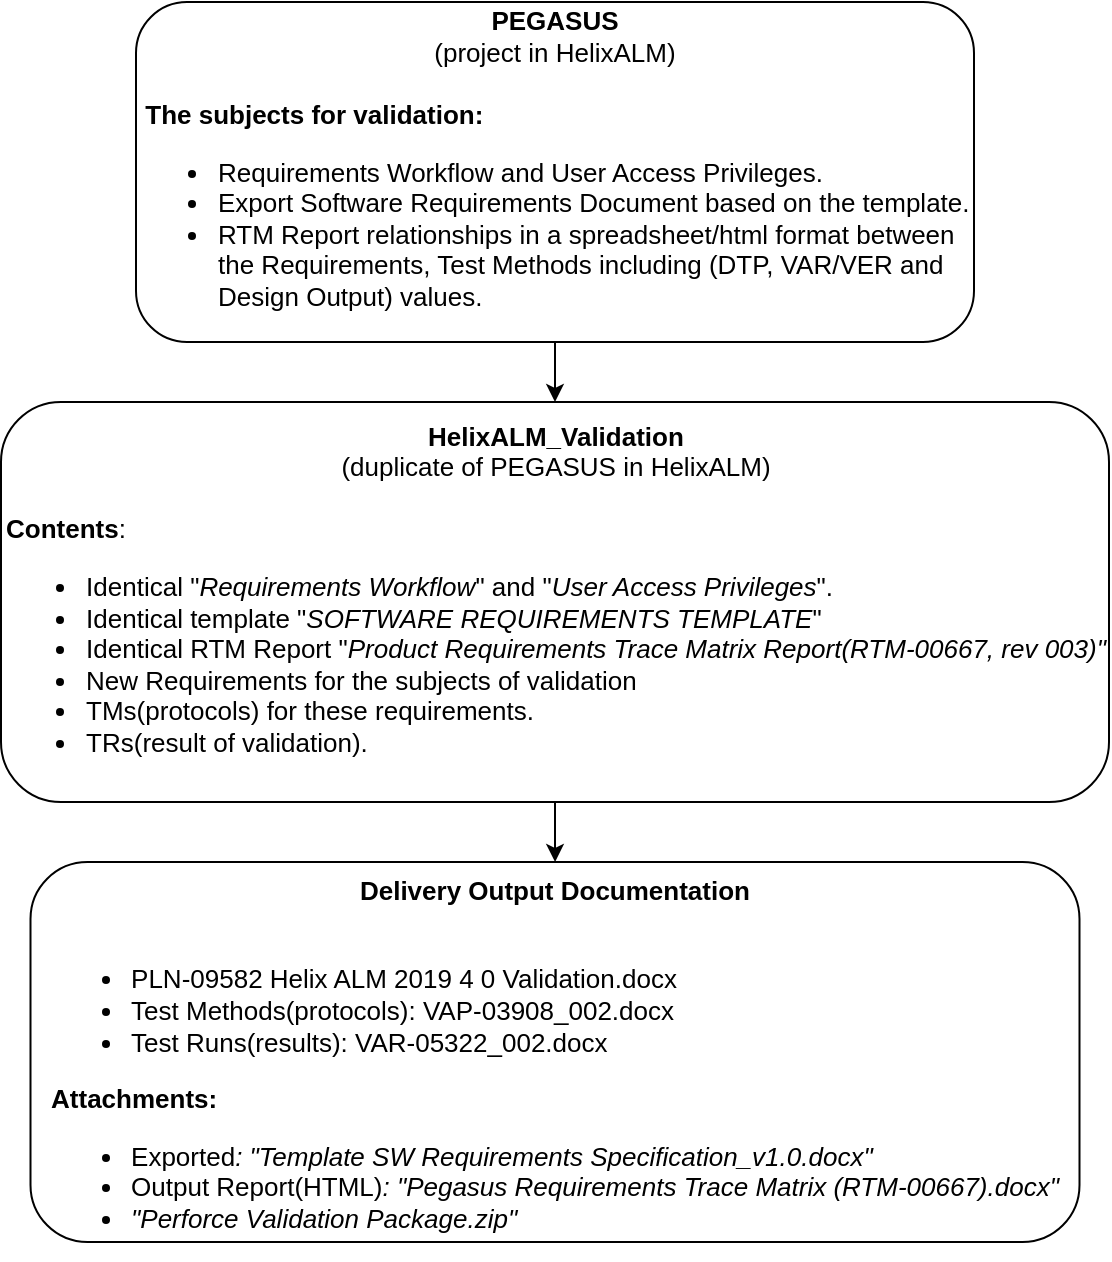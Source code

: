 <mxfile version="20.0.2" type="github">
  <diagram id="C5RBs43oDa-KdzZeNtuy" name="Page-1">
    <mxGraphModel dx="1221" dy="644" grid="1" gridSize="10" guides="1" tooltips="1" connect="1" arrows="1" fold="1" page="1" pageScale="1" pageWidth="827" pageHeight="1169" math="0" shadow="0">
      <root>
        <mxCell id="WIyWlLk6GJQsqaUBKTNV-0" />
        <mxCell id="WIyWlLk6GJQsqaUBKTNV-1" parent="WIyWlLk6GJQsqaUBKTNV-0" />
        <mxCell id="2WO6uv_OmHzfUVvAE4A4-0" value="" style="edgeStyle=orthogonalEdgeStyle;rounded=0;orthogonalLoop=1;jettySize=auto;html=1;" parent="WIyWlLk6GJQsqaUBKTNV-1" source="xjIx5pmZvu1iZp6TSP_3-0" target="xjIx5pmZvu1iZp6TSP_3-1" edge="1">
          <mxGeometry relative="1" as="geometry" />
        </mxCell>
        <mxCell id="xjIx5pmZvu1iZp6TSP_3-0" value="&lt;font style=&quot;font-size: 13px;&quot;&gt;&lt;b style=&quot;&quot;&gt;PEGASUS &lt;/b&gt;&lt;br&gt;(project in HelixALM)&lt;br&gt;&lt;br&gt;&lt;div style=&quot;text-align: left;&quot;&gt;&lt;span style=&quot;background-color: initial;&quot;&gt;&lt;span style=&quot;white-space: pre;&quot;&gt;	&lt;/span&gt;&lt;b&gt;The subjects for validation:&lt;/b&gt;&lt;/span&gt;&lt;/div&gt;&lt;div style=&quot;text-align: left;&quot;&gt;&lt;/div&gt;&lt;/font&gt;&lt;ul style=&quot;font-size: 13px;&quot;&gt;&lt;li style=&quot;text-align: left;&quot;&gt;&lt;font style=&quot;font-size: 13px;&quot;&gt;Requirements Workflow and User Access Privileges.&lt;/font&gt;&lt;/li&gt;&lt;li style=&quot;text-align: left;&quot;&gt;&lt;font style=&quot;font-size: 13px;&quot;&gt;Export Software Requirements Document based on the template.&lt;/font&gt;&lt;/li&gt;&lt;li style=&quot;text-align: left;&quot;&gt;&lt;font style=&quot;font-size: 13px;&quot;&gt;&lt;font style=&quot;font-size: 13px;&quot;&gt;RTM Report&amp;nbsp;relationships in a spreadsheet/html format between the Requirements, Test Methods including&amp;nbsp;&lt;/font&gt;(DTP, VAR/VER and&lt;br&gt;Design Output) values.&lt;/font&gt;&lt;/li&gt;&lt;/ul&gt;" style="rounded=1;whiteSpace=wrap;html=1;" parent="WIyWlLk6GJQsqaUBKTNV-1" vertex="1">
          <mxGeometry x="211" y="10" width="419" height="170" as="geometry" />
        </mxCell>
        <mxCell id="rFrP117XFuvYWXzCR-oH-1" value="" style="edgeStyle=orthogonalEdgeStyle;rounded=0;orthogonalLoop=1;jettySize=auto;html=1;" edge="1" parent="WIyWlLk6GJQsqaUBKTNV-1" source="xjIx5pmZvu1iZp6TSP_3-1" target="rFrP117XFuvYWXzCR-oH-0">
          <mxGeometry relative="1" as="geometry" />
        </mxCell>
        <mxCell id="xjIx5pmZvu1iZp6TSP_3-1" value="&lt;font style=&quot;font-size: 13px;&quot;&gt;&lt;b&gt;HelixALM_Validation &lt;/b&gt;&lt;br&gt;(duplicate of PEGASUS in HelixALM)&lt;br&gt;&lt;br&gt;&lt;/font&gt;&lt;div style=&quot;text-align: left; font-size: 13px;&quot;&gt;&lt;font style=&quot;font-size: 13px;&quot;&gt;&lt;span style=&quot;&quot;&gt;	&lt;/span&gt;&lt;b&gt;Contents&lt;/b&gt;:&lt;br&gt;&lt;/font&gt;&lt;/div&gt;&lt;ul style=&quot;font-size: 13px;&quot;&gt;&lt;li style=&quot;text-align: left;&quot;&gt;&lt;font style=&quot;font-size: 13px;&quot;&gt;Identical &quot;&lt;i&gt;Requirements Workflow&lt;/i&gt;&quot; and &quot;&lt;i&gt;User Access Privileges&lt;/i&gt;&quot;.&lt;/font&gt;&lt;/li&gt;&lt;li style=&quot;text-align: left;&quot;&gt;&lt;font style=&quot;font-size: 13px;&quot;&gt;Identical template &quot;&lt;i&gt;SOFTWARE REQUIREMENTS TEMPLATE&lt;/i&gt;&quot;&lt;/font&gt;&lt;/li&gt;&lt;li style=&quot;text-align: left;&quot;&gt;&lt;font style=&quot;font-size: 13px;&quot;&gt;Identical RTM Report &quot;&lt;i&gt;Product Requirements Trace Matrix Report(RTM-00667, rev 003)&quot;&lt;/i&gt;&lt;/font&gt;&lt;/li&gt;&lt;li style=&quot;text-align: left;&quot;&gt;&lt;font style=&quot;font-size: 13px;&quot;&gt;New Requirements for the subjects of validation&lt;/font&gt;&lt;/li&gt;&lt;li style=&quot;text-align: left;&quot;&gt;&lt;font style=&quot;font-size: 13px;&quot;&gt;TMs(protocols) for these requirements.&lt;/font&gt;&lt;/li&gt;&lt;li style=&quot;text-align: left;&quot;&gt;&lt;font style=&quot;font-size: 13px;&quot;&gt;TRs(result of validation).&lt;/font&gt;&lt;/li&gt;&lt;/ul&gt;" style="rounded=1;whiteSpace=wrap;html=1;" parent="WIyWlLk6GJQsqaUBKTNV-1" vertex="1">
          <mxGeometry x="143.5" y="210" width="554" height="200" as="geometry" />
        </mxCell>
        <mxCell id="rFrP117XFuvYWXzCR-oH-0" value="&lt;font style=&quot;font-size: 13px;&quot;&gt;&lt;b&gt;&lt;br&gt;Delivery Output Documentation&lt;/b&gt;&lt;br&gt;&lt;br&gt;&lt;/font&gt;&lt;ul style=&quot;font-size: 13px;&quot;&gt;&lt;li style=&quot;text-align: left;&quot;&gt;&lt;font style=&quot;font-size: 13px;&quot;&gt;PLN-09582 Helix ALM 2019 4 0 Validation.docx&lt;br&gt;&lt;/font&gt;&lt;/li&gt;&lt;li style=&quot;text-align: left;&quot;&gt;&lt;font style=&quot;font-size: 13px;&quot;&gt;Test Methods(protocols): VAP-03908_002.docx&lt;/font&gt;&lt;/li&gt;&lt;li style=&quot;text-align: left;&quot;&gt;&lt;font style=&quot;font-size: 13px;&quot;&gt;Test Runs(results): VAR-05322_002.docx&lt;/font&gt;&lt;/li&gt;&lt;/ul&gt;&lt;div style=&quot;text-align: left; font-size: 13px;&quot;&gt;&lt;b&gt;&lt;font style=&quot;font-size: 13px;&quot;&gt;Attachments:&lt;/font&gt;&lt;/b&gt;&lt;/div&gt;&lt;ul style=&quot;font-size: 13px;&quot;&gt;&lt;li style=&quot;text-align: left;&quot;&gt;&lt;font style=&quot;font-size: 13px;&quot;&gt;&lt;span style=&quot;background-color: initial;&quot;&gt;&lt;span style=&quot;font-family: Arial, sans-serif;&quot;&gt;Exported&lt;i&gt;: &quot;Template&amp;nbsp;&lt;/i&gt;&lt;/span&gt;&lt;/span&gt;&lt;i style=&quot;background-color: initial;&quot;&gt;&lt;span style=&quot;mso-bidi-font-size:11.0pt;font-family:&amp;quot;Arial&amp;quot;,sans-serif&quot;&gt;SW Requirements Specification_v1.0.docx&quot;&lt;/span&gt;&lt;/i&gt;&lt;/font&gt;&lt;/li&gt;&lt;li style=&quot;text-align: left;&quot;&gt;&lt;font style=&quot;font-size: 13px;&quot;&gt;&lt;span style=&quot;background-color: initial;&quot;&gt;&lt;span style=&quot;font-family: Arial, sans-serif;&quot;&gt;Output Report(HTML)&lt;i&gt;: &quot;Pegasus&amp;nbsp;&lt;/i&gt;&lt;/span&gt;&lt;/span&gt;&lt;i style=&quot;background-color: initial;&quot;&gt;&lt;span style=&quot;mso-bidi-font-size:11.0pt;font-family:&amp;quot;Arial&amp;quot;,sans-serif&quot;&gt;Requirements Trace Matrix (RTM-00667).docx&quot;&lt;/span&gt;&lt;/i&gt;&lt;/font&gt;&lt;/li&gt;&lt;li style=&quot;text-align: left;&quot;&gt;&lt;font style=&quot;font-size: 13px;&quot;&gt;&lt;i style=&quot;background-color: initial;&quot;&gt;&lt;span style=&quot;mso-bidi-font-size:11.0pt;font-family:&amp;quot;Arial&amp;quot;,sans-serif&quot;&gt;&quot;Perforce&amp;nbsp;&lt;/span&gt;&lt;/i&gt;&lt;i style=&quot;background-color: initial;&quot;&gt;&lt;span style=&quot;mso-bidi-font-size:11.0pt;font-family:&amp;quot;Arial&amp;quot;,sans-serif&quot;&gt;Validation Package.zip&quot;&lt;/span&gt;&lt;/i&gt;&lt;/font&gt;&lt;/li&gt;&lt;/ul&gt;" style="rounded=1;whiteSpace=wrap;html=1;" vertex="1" parent="WIyWlLk6GJQsqaUBKTNV-1">
          <mxGeometry x="158.25" y="440" width="524.5" height="190" as="geometry" />
        </mxCell>
      </root>
    </mxGraphModel>
  </diagram>
</mxfile>
